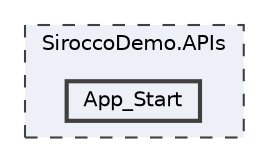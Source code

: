 digraph "SiroccoDemo.APIs/App_Start"
{
 // LATEX_PDF_SIZE
  bgcolor="transparent";
  edge [fontname=Helvetica,fontsize=10,labelfontname=Helvetica,labelfontsize=10];
  node [fontname=Helvetica,fontsize=10,shape=box,height=0.2,width=0.4];
  compound=true
  subgraph clusterdir_d8b1313e462f24a2a7be9d9d1fc1fe6f {
    graph [ bgcolor="#edf0f7", pencolor="grey25", label="SiroccoDemo.APIs", fontname=Helvetica,fontsize=10 style="filled,dashed", URL="dir_d8b1313e462f24a2a7be9d9d1fc1fe6f.html",tooltip=""]
  dir_d6b33f2b79c1e3fa9f33321fa8e57d8a [label="App_Start", fillcolor="#edf0f7", color="grey25", style="filled,bold", URL="dir_d6b33f2b79c1e3fa9f33321fa8e57d8a.html",tooltip=""];
  }
}
